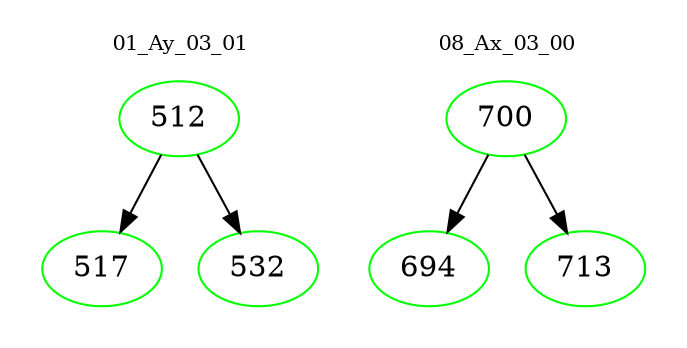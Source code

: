 digraph{
subgraph cluster_0 {
color = white
label = "01_Ay_03_01";
fontsize=10;
T0_512 [label="512", color="green"]
T0_512 -> T0_517 [color="black"]
T0_517 [label="517", color="green"]
T0_512 -> T0_532 [color="black"]
T0_532 [label="532", color="green"]
}
subgraph cluster_1 {
color = white
label = "08_Ax_03_00";
fontsize=10;
T1_700 [label="700", color="green"]
T1_700 -> T1_694 [color="black"]
T1_694 [label="694", color="green"]
T1_700 -> T1_713 [color="black"]
T1_713 [label="713", color="green"]
}
}
